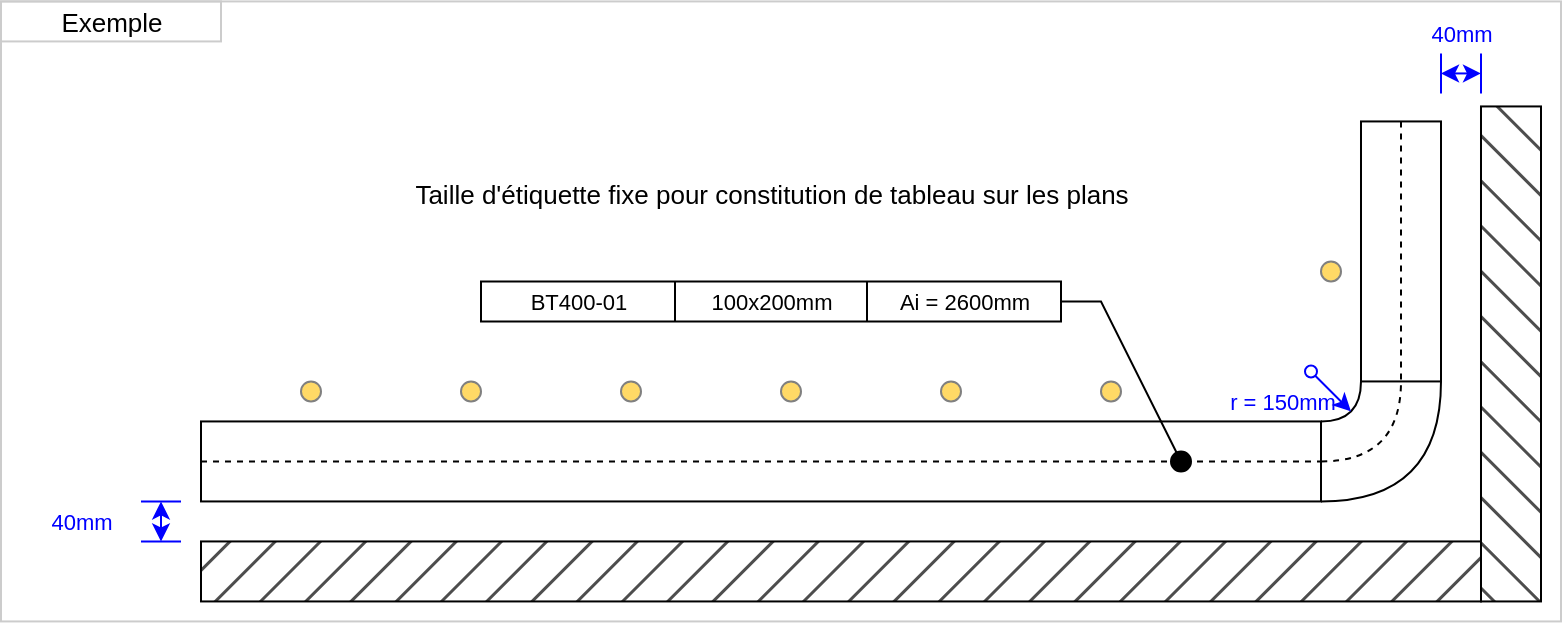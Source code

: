 <mxfile>
    <diagram id="CTIWSv47o96AZuyz9_4b" name="Page-1">
        <mxGraphModel dx="1283" dy="635" grid="1" gridSize="10" guides="1" tooltips="1" connect="1" arrows="1" fold="1" page="1" pageScale="1" pageWidth="850" pageHeight="1100" math="0" shadow="0">
            <root>
                <mxCell id="0"/>
                <mxCell id="1" parent="0"/>
                <mxCell id="2" value="" style="group" connectable="0" vertex="1" parent="1">
                    <mxGeometry x="-4.5" y="185.719" width="780" height="310" as="geometry"/>
                </mxCell>
                <mxCell id="3" value="" style="rounded=0;whiteSpace=wrap;html=1;labelBackgroundColor=default;fillStyle=solid;strokeColor=#CCCCCC;fontSize=11;fontColor=#0000FF;fillColor=none;" vertex="1" parent="2">
                    <mxGeometry width="780" height="310" as="geometry"/>
                </mxCell>
                <mxCell id="4" value="" style="rounded=0;whiteSpace=wrap;html=1;labelBackgroundColor=default;fontSize=32;fillColor=none;" vertex="1" parent="2">
                    <mxGeometry x="100" y="210" width="560" height="40" as="geometry"/>
                </mxCell>
                <mxCell id="5" value="" style="endArrow=none;html=1;rounded=0;labelBackgroundColor=none;fontSize=32;entryX=1;entryY=0.5;entryDx=0;entryDy=0;exitX=0;exitY=0.5;exitDx=0;exitDy=0;dashed=1;" edge="1" parent="2" source="4" target="4">
                    <mxGeometry width="50" height="50" relative="1" as="geometry">
                        <mxPoint x="210" y="-50" as="sourcePoint"/>
                        <mxPoint x="260" y="-100" as="targetPoint"/>
                    </mxGeometry>
                </mxCell>
                <mxCell id="6" value="" style="endArrow=oval;html=1;rounded=0;labelBackgroundColor=none;fontSize=32;exitX=1;exitY=0.5;exitDx=0;exitDy=0;endFill=1;startSize=6;endSize=10;" edge="1" parent="2" source="34">
                    <mxGeometry width="50" height="50" relative="1" as="geometry">
                        <mxPoint x="210" y="-50" as="sourcePoint"/>
                        <mxPoint x="590" y="230" as="targetPoint"/>
                        <Array as="points">
                            <mxPoint x="550" y="150"/>
                        </Array>
                    </mxGeometry>
                </mxCell>
                <mxCell id="7" value="Taille d'étiquette fixe pour constitution de tableau sur les plans" style="text;html=1;strokeColor=none;fillColor=none;align=center;verticalAlign=middle;whiteSpace=wrap;rounded=0;fontSize=13;" vertex="1" parent="2">
                    <mxGeometry x="205" y="86" width="360" height="20" as="geometry"/>
                </mxCell>
                <mxCell id="8" value="" style="rounded=0;whiteSpace=wrap;html=1;labelBackgroundColor=default;fontSize=16;fillStyle=hatch;fillColor=#4D4D4D;" vertex="1" parent="2">
                    <mxGeometry x="100" y="270" width="640" height="30" as="geometry"/>
                </mxCell>
                <mxCell id="9" value="" style="endArrow=classic;startArrow=classic;html=1;rounded=0;labelBackgroundColor=none;fontSize=16;startSize=6;endSize=6;fontColor=#0000FF;strokeColor=#0000FF;" edge="1" parent="2">
                    <mxGeometry width="50" height="50" relative="1" as="geometry">
                        <mxPoint x="80" y="270" as="sourcePoint"/>
                        <mxPoint x="80" y="250" as="targetPoint"/>
                    </mxGeometry>
                </mxCell>
                <mxCell id="10" value="" style="endArrow=none;html=1;rounded=0;labelBackgroundColor=none;fontSize=16;startSize=6;endSize=6;fontColor=#0000FF;strokeColor=#0000FF;" edge="1" parent="2">
                    <mxGeometry width="50" height="50" relative="1" as="geometry">
                        <mxPoint x="90" y="250" as="sourcePoint"/>
                        <mxPoint x="70" y="250" as="targetPoint"/>
                    </mxGeometry>
                </mxCell>
                <mxCell id="11" value="" style="endArrow=none;html=1;rounded=0;labelBackgroundColor=none;fontSize=16;startSize=6;endSize=6;fontColor=#0000FF;strokeColor=#0000FF;" edge="1" parent="2">
                    <mxGeometry width="50" height="50" relative="1" as="geometry">
                        <mxPoint x="90" y="270" as="sourcePoint"/>
                        <mxPoint x="70" y="270" as="targetPoint"/>
                    </mxGeometry>
                </mxCell>
                <mxCell id="12" value="40mm" style="text;html=1;strokeColor=none;fillColor=none;align=center;verticalAlign=middle;whiteSpace=wrap;rounded=0;fontSize=11;fontColor=#0000FF;" vertex="1" parent="2">
                    <mxGeometry x="10" y="250" width="60" height="20" as="geometry"/>
                </mxCell>
                <mxCell id="13" value="" style="ellipse;whiteSpace=wrap;html=1;aspect=fixed;labelBackgroundColor=default;fillStyle=solid;fontSize=16;fillColor=#FFD966;strokeColor=#808080;" vertex="1" parent="2">
                    <mxGeometry x="150" y="190" width="10" height="10" as="geometry"/>
                </mxCell>
                <mxCell id="14" value="" style="ellipse;whiteSpace=wrap;html=1;aspect=fixed;labelBackgroundColor=default;fillStyle=solid;fontSize=16;fillColor=#FFD966;strokeColor=#808080;" vertex="1" parent="2">
                    <mxGeometry x="230" y="190" width="10" height="10" as="geometry"/>
                </mxCell>
                <mxCell id="15" value="" style="ellipse;whiteSpace=wrap;html=1;aspect=fixed;labelBackgroundColor=default;fillStyle=solid;fontSize=16;fillColor=#FFD966;strokeColor=#808080;" vertex="1" parent="2">
                    <mxGeometry x="310" y="190" width="10" height="10" as="geometry"/>
                </mxCell>
                <mxCell id="16" value="" style="ellipse;whiteSpace=wrap;html=1;aspect=fixed;labelBackgroundColor=default;fillStyle=solid;fontSize=16;fillColor=#FFD966;strokeColor=#808080;" vertex="1" parent="2">
                    <mxGeometry x="390" y="190" width="10" height="10" as="geometry"/>
                </mxCell>
                <mxCell id="17" value="" style="ellipse;whiteSpace=wrap;html=1;aspect=fixed;labelBackgroundColor=default;fillStyle=solid;fontSize=16;fillColor=#FFD966;strokeColor=#808080;" vertex="1" parent="2">
                    <mxGeometry x="470" y="190" width="10" height="10" as="geometry"/>
                </mxCell>
                <mxCell id="18" value="" style="rounded=0;whiteSpace=wrap;html=1;labelBackgroundColor=default;fontSize=32;rotation=90;fillColor=none;" vertex="1" parent="2">
                    <mxGeometry x="635" y="105" width="130" height="40" as="geometry"/>
                </mxCell>
                <mxCell id="19" value="" style="endArrow=none;html=1;rounded=0;labelBackgroundColor=none;fontSize=32;entryX=1;entryY=0.5;entryDx=0;entryDy=0;exitX=0;exitY=0.5;exitDx=0;exitDy=0;dashed=1;" edge="1" parent="2" source="18" target="18">
                    <mxGeometry width="50" height="50" relative="1" as="geometry">
                        <mxPoint x="341" y="-230" as="sourcePoint"/>
                        <mxPoint x="391" y="-280" as="targetPoint"/>
                    </mxGeometry>
                </mxCell>
                <mxCell id="20" value="" style="endArrow=none;html=1;rounded=0;labelBackgroundColor=none;fontSize=13;startSize=6;endSize=6;entryX=1;entryY=1;entryDx=0;entryDy=0;exitX=1;exitY=0;exitDx=0;exitDy=0;edgeStyle=orthogonalEdgeStyle;curved=1;" edge="1" parent="2" source="4" target="18">
                    <mxGeometry width="50" height="50" relative="1" as="geometry">
                        <mxPoint x="640" y="220" as="sourcePoint"/>
                        <mxPoint x="690" y="170" as="targetPoint"/>
                        <Array as="points">
                            <mxPoint x="680" y="210"/>
                        </Array>
                    </mxGeometry>
                </mxCell>
                <mxCell id="21" value="" style="endArrow=none;html=1;rounded=0;labelBackgroundColor=none;fontSize=13;startSize=6;endSize=6;entryX=1;entryY=0;entryDx=0;entryDy=0;exitX=1;exitY=0;exitDx=0;exitDy=0;edgeStyle=orthogonalEdgeStyle;curved=1;" edge="1" parent="2" target="18">
                    <mxGeometry width="50" height="50" relative="1" as="geometry">
                        <mxPoint x="660" y="250" as="sourcePoint"/>
                        <mxPoint x="680" y="230" as="targetPoint"/>
                        <Array as="points">
                            <mxPoint x="720" y="250"/>
                        </Array>
                    </mxGeometry>
                </mxCell>
                <mxCell id="22" value="" style="endArrow=none;html=1;rounded=0;labelBackgroundColor=none;fontSize=13;startSize=6;endSize=6;entryX=1;entryY=0.5;entryDx=0;entryDy=0;exitX=1;exitY=0;exitDx=0;exitDy=0;edgeStyle=orthogonalEdgeStyle;curved=1;dashed=1;" edge="1" parent="2" target="18">
                    <mxGeometry width="50" height="50" relative="1" as="geometry">
                        <mxPoint x="660" y="230" as="sourcePoint"/>
                        <mxPoint x="680" y="210" as="targetPoint"/>
                        <Array as="points">
                            <mxPoint x="700" y="230"/>
                        </Array>
                    </mxGeometry>
                </mxCell>
                <mxCell id="23" value="" style="rounded=0;whiteSpace=wrap;html=1;labelBackgroundColor=default;fontSize=16;fillStyle=hatch;fillColor=#4D4D4D;rotation=90;" vertex="1" parent="2">
                    <mxGeometry x="631.25" y="161.25" width="247.5" height="30" as="geometry"/>
                </mxCell>
                <mxCell id="24" value="" style="ellipse;whiteSpace=wrap;html=1;aspect=fixed;labelBackgroundColor=default;fillStyle=solid;fontSize=16;fillColor=#FFD966;strokeColor=#808080;" vertex="1" parent="2">
                    <mxGeometry x="550" y="190" width="10" height="10" as="geometry"/>
                </mxCell>
                <mxCell id="25" value="" style="ellipse;whiteSpace=wrap;html=1;aspect=fixed;labelBackgroundColor=default;fillStyle=solid;fontSize=16;fillColor=#FFD966;strokeColor=#808080;" vertex="1" parent="2">
                    <mxGeometry x="660" y="130" width="10" height="10" as="geometry"/>
                </mxCell>
                <mxCell id="26" value="r = 150mm" style="endArrow=classic;html=1;rounded=0;labelBackgroundColor=none;strokeColor=#0000FF;fontSize=11;startSize=6;endSize=6;startArrow=oval;startFill=0;fontColor=#0000FF;" edge="1" parent="2">
                    <mxGeometry x="-1" y="-21" width="50" height="50" relative="1" as="geometry">
                        <mxPoint x="655" y="185" as="sourcePoint"/>
                        <mxPoint x="675" y="205" as="targetPoint"/>
                        <mxPoint as="offset"/>
                    </mxGeometry>
                </mxCell>
                <mxCell id="27" value="40mm" style="text;html=1;strokeColor=none;fillColor=none;align=center;verticalAlign=middle;whiteSpace=wrap;rounded=0;fontSize=11;fontColor=#0000FF;" vertex="1" parent="2">
                    <mxGeometry x="700" y="6" width="60" height="20" as="geometry"/>
                </mxCell>
                <mxCell id="28" value="" style="group;rotation=90;" connectable="0" vertex="1" parent="2">
                    <mxGeometry x="720" y="26" width="20" height="20" as="geometry"/>
                </mxCell>
                <mxCell id="29" value="" style="endArrow=classic;startArrow=classic;html=1;rounded=0;labelBackgroundColor=none;fontSize=16;startSize=6;endSize=6;fontColor=#0000FF;strokeColor=#0000FF;" edge="1" parent="28">
                    <mxGeometry width="50" height="50" relative="1" as="geometry">
                        <mxPoint y="10" as="sourcePoint"/>
                        <mxPoint x="20" y="10" as="targetPoint"/>
                    </mxGeometry>
                </mxCell>
                <mxCell id="30" value="" style="endArrow=none;html=1;rounded=0;labelBackgroundColor=none;fontSize=16;startSize=6;endSize=6;fontColor=#0000FF;strokeColor=#0000FF;" edge="1" parent="28">
                    <mxGeometry width="50" height="50" relative="1" as="geometry">
                        <mxPoint x="20" y="20" as="sourcePoint"/>
                        <mxPoint x="20" as="targetPoint"/>
                    </mxGeometry>
                </mxCell>
                <mxCell id="31" value="" style="endArrow=none;html=1;rounded=0;labelBackgroundColor=none;fontSize=16;startSize=6;endSize=6;fontColor=#0000FF;strokeColor=#0000FF;" edge="1" parent="28">
                    <mxGeometry width="50" height="50" relative="1" as="geometry">
                        <mxPoint y="20" as="sourcePoint"/>
                        <mxPoint as="targetPoint"/>
                    </mxGeometry>
                </mxCell>
                <mxCell id="32" value="Exemple" style="text;html=1;strokeColor=#CCCCCC;fillColor=none;align=center;verticalAlign=middle;whiteSpace=wrap;rounded=0;fontSize=13;" vertex="1" parent="2">
                    <mxGeometry width="110" height="20" as="geometry"/>
                </mxCell>
                <mxCell id="33" value="" style="shape=table;startSize=0;container=1;collapsible=0;childLayout=tableLayout;fontSize=11;labelBackgroundColor=default;" vertex="1" parent="1">
                    <mxGeometry x="235.5" y="325.719" width="290" height="20" as="geometry"/>
                </mxCell>
                <mxCell id="34" value="" style="shape=tableRow;horizontal=0;startSize=0;swimlaneHead=0;swimlaneBody=0;strokeColor=inherit;top=0;left=0;bottom=0;right=0;collapsible=0;dropTarget=0;fillColor=none;points=[[0,0.5],[1,0.5]];portConstraint=eastwest;fontSize=11;labelBackgroundColor=default;" vertex="1" parent="33">
                    <mxGeometry width="290" height="20" as="geometry"/>
                </mxCell>
                <mxCell id="35" value="BT400-01" style="shape=partialRectangle;html=1;whiteSpace=wrap;connectable=0;strokeColor=inherit;overflow=hidden;fillColor=none;top=0;left=0;bottom=0;right=0;pointerEvents=1;fontSize=11;labelBackgroundColor=default;" vertex="1" parent="34">
                    <mxGeometry width="97" height="20" as="geometry">
                        <mxRectangle width="97" height="20" as="alternateBounds"/>
                    </mxGeometry>
                </mxCell>
                <mxCell id="36" value="100x200mm" style="shape=partialRectangle;html=1;whiteSpace=wrap;connectable=0;strokeColor=inherit;overflow=hidden;fillColor=none;top=0;left=0;bottom=0;right=0;pointerEvents=1;fontSize=11;labelBackgroundColor=default;" vertex="1" parent="34">
                    <mxGeometry x="97" width="96" height="20" as="geometry">
                        <mxRectangle width="96" height="20" as="alternateBounds"/>
                    </mxGeometry>
                </mxCell>
                <mxCell id="37" value="Ai = 2600mm" style="shape=partialRectangle;html=1;whiteSpace=wrap;connectable=0;strokeColor=inherit;overflow=hidden;fillColor=none;top=0;left=0;bottom=0;right=0;pointerEvents=1;fontSize=11;labelBackgroundColor=default;" vertex="1" parent="34">
                    <mxGeometry x="193" width="97" height="20" as="geometry">
                        <mxRectangle width="97" height="20" as="alternateBounds"/>
                    </mxGeometry>
                </mxCell>
            </root>
        </mxGraphModel>
    </diagram>
</mxfile>